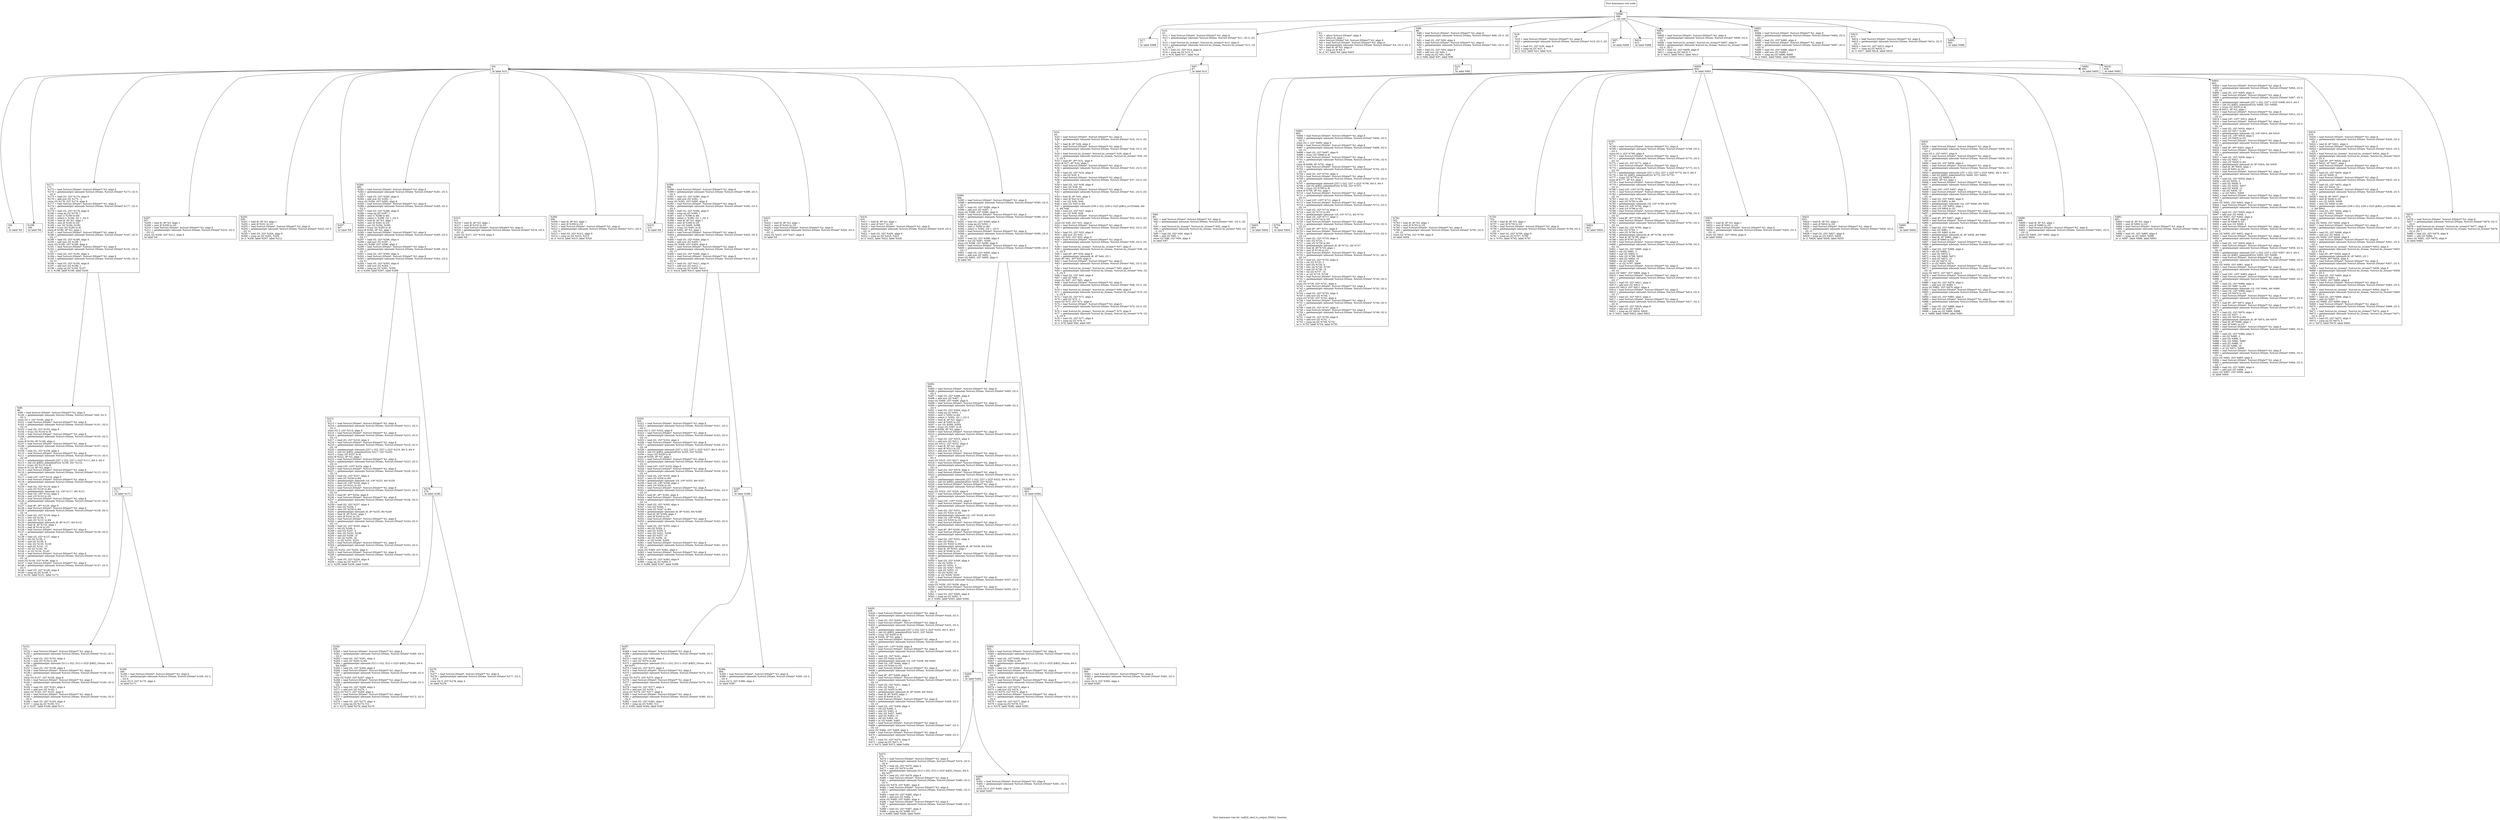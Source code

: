 digraph "Post dominator tree for 'unRLE_obuf_to_output_SMALL' function" {
	label="Post dominator tree for 'unRLE_obuf_to_output_SMALL' function";

	Node0x147e890 [shape=record,label="{Post dominance root node}"];
	Node0x147e890 -> Node0x1568670;
	Node0x1568670 [shape=record,label="{%998:\l998:                                              \l  ret void\l}"];
	Node0x1568670 -> Node0x1632000;
	Node0x1568670 -> Node0x13cab00;
	Node0x1568670 -> Node0x138ea80;
	Node0x1568670 -> Node0x1634070;
	Node0x1568670 -> Node0x147abc0;
	Node0x1568670 -> Node0x15d1a80;
	Node0x1568670 -> Node0x1565030;
	Node0x1568670 -> Node0x16bc880;
	Node0x1568670 -> Node0x16d5820;
	Node0x1568670 -> Node0x1578350;
	Node0x1568670 -> Node0x16cdd00;
	Node0x1632000 [shape=record,label="{%17:\l17:                                               \l  br label %998\l}"];
	Node0x13cab00 [shape=record,label="{%10:\l10:                                               \l  %11 = load %struct.DState*, %struct.DState** %2, align 8\l  %12 = getelementptr inbounds %struct.DState, %struct.DState* %11, i32 0, i32\l... 0\l  %13 = load %struct.bz_stream*, %struct.bz_stream** %12, align 8\l  %14 = getelementptr inbounds %struct.bz_stream, %struct.bz_stream* %13, i32\l... 0, i32 5\l  %15 = load i32, i32* %14, align 8\l  %16 = icmp eq i32 %15, 0\l  br i1 %16, label %17, label %18\l}"];
	Node0x13cab00 -> Node0x15b99a0;
	Node0x13cab00 -> Node0x152f770;
	Node0x15b99a0 [shape=record,label="{%9:\l9:                                                \l  br label %10\l}"];
	Node0x15b99a0 -> Node0x15235c0;
	Node0x15b99a0 -> Node0x1602550;
	Node0x15b99a0 -> Node0x1608b20;
	Node0x15b99a0 -> Node0x1587080;
	Node0x15b99a0 -> Node0x15fb990;
	Node0x15b99a0 -> Node0x15efdf0;
	Node0x15b99a0 -> Node0x16281a0;
	Node0x15b99a0 -> Node0x160f110;
	Node0x15b99a0 -> Node0x163c730;
	Node0x15b99a0 -> Node0x16b2c50;
	Node0x15b99a0 -> Node0x156be30;
	Node0x15b99a0 -> Node0x147dfe0;
	Node0x15b99a0 -> Node0x15fcf60;
	Node0x15b99a0 -> Node0x163a100;
	Node0x15235c0 [shape=record,label="{%8:\l8:                                                \l  br label %9\l}"];
	Node0x1602550 [shape=record,label="{%199:\l199:                                              \l  br label %9\l}"];
	Node0x1608b20 [shape=record,label="{%172:\l172:                                              \l  %173 = load %struct.DState*, %struct.DState** %2, align 8\l  %174 = getelementptr inbounds %struct.DState, %struct.DState* %173, i32 0,\l... i32 5\l  %175 = load i32, i32* %174, align 8\l  %176 = add nsw i32 %175, -1\l  store i32 %176, i32* %174, align 8\l  %177 = load %struct.DState*, %struct.DState** %2, align 8\l  %178 = getelementptr inbounds %struct.DState, %struct.DState* %177, i32 0,\l... i32 5\l  %179 = load i32, i32* %178, align 8\l  %180 = icmp eq i32 %179, 1\l  %181 = zext i1 %180 to i64\l  %182 = select i1 %180, i32 1, i32 0\l  %183 = load i8, i8* %3, align 1\l  %184 = zext i8 %183 to i32\l  %185 = xor i32 %184, %182\l  %186 = trunc i32 %185 to i8\l  store i8 %186, i8* %3, align 1\l  %187 = load %struct.DState*, %struct.DState** %2, align 8\l  %188 = getelementptr inbounds %struct.DState, %struct.DState* %187, i32 0,\l... i32 17\l  %189 = load i32, i32* %188, align 4\l  %190 = add nsw i32 %189, 1\l  store i32 %190, i32* %188, align 4\l  %191 = load %struct.DState*, %struct.DState** %2, align 8\l  %192 = getelementptr inbounds %struct.DState, %struct.DState* %191, i32 0,\l... i32 17\l  %193 = load i32, i32* %192, align 4\l  %194 = load %struct.DState*, %struct.DState** %2, align 8\l  %195 = getelementptr inbounds %struct.DState, %struct.DState* %194, i32 0,\l... i32 51\l  %196 = load i32, i32* %195, align 8\l  %197 = add nsw i32 %196, 1\l  %198 = icmp eq i32 %193, %197\l  br i1 %198, label %199, label %200\l}"];
	Node0x1608b20 -> Node0x13b4ff0;
	Node0x1608b20 -> Node0x1661690;
	Node0x13b4ff0 [shape=record,label="{%98:\l98:                                               \l  %99 = load %struct.DState*, %struct.DState** %2, align 8\l  %100 = getelementptr inbounds %struct.DState, %struct.DState* %99, i32 0,\l... i32 3\l  store i32 1, i32* %100, align 8\l  %101 = load %struct.DState*, %struct.DState** %2, align 8\l  %102 = getelementptr inbounds %struct.DState, %struct.DState* %101, i32 0,\l... i32 15\l  %103 = load i32, i32* %102, align 8\l  %104 = trunc i32 %103 to i8\l  %105 = load %struct.DState*, %struct.DState** %2, align 8\l  %106 = getelementptr inbounds %struct.DState, %struct.DState* %105, i32 0,\l... i32 2\l  store i8 %104, i8* %106, align 4\l  %107 = load %struct.DState*, %struct.DState** %2, align 8\l  %108 = getelementptr inbounds %struct.DState, %struct.DState* %107, i32 0,\l... i32 14\l  %109 = load i32, i32* %108, align 4\l  %110 = load %struct.DState*, %struct.DState** %2, align 8\l  %111 = getelementptr inbounds %struct.DState, %struct.DState* %110, i32 0,\l... i32 18\l  %112 = getelementptr inbounds [257 x i32], [257 x i32]* %111, i64 0, i64 0\l  %113 = call i32 @BZ2_indexIntoF(i32 %109, i32* %112)\l  %114 = trunc i32 %113 to i8\l  store i8 %114, i8* %3, align 1\l  %115 = load %struct.DState*, %struct.DState** %2, align 8\l  %116 = getelementptr inbounds %struct.DState, %struct.DState* %115, i32 0,\l... i32 21\l  %117 = load i16*, i16** %116, align 8\l  %118 = load %struct.DState*, %struct.DState** %2, align 8\l  %119 = getelementptr inbounds %struct.DState, %struct.DState* %118, i32 0,\l... i32 14\l  %120 = load i32, i32* %119, align 4\l  %121 = zext i32 %120 to i64\l  %122 = getelementptr inbounds i16, i16* %117, i64 %121\l  %123 = load i16, i16* %122, align 2\l  %124 = zext i16 %123 to i32\l  %125 = load %struct.DState*, %struct.DState** %2, align 8\l  %126 = getelementptr inbounds %struct.DState, %struct.DState* %125, i32 0,\l... i32 22\l  %127 = load i8*, i8** %126, align 8\l  %128 = load %struct.DState*, %struct.DState** %2, align 8\l  %129 = getelementptr inbounds %struct.DState, %struct.DState* %128, i32 0,\l... i32 14\l  %130 = load i32, i32* %129, align 4\l  %131 = lshr i32 %130, 1\l  %132 = zext i32 %131 to i64\l  %133 = getelementptr inbounds i8, i8* %127, i64 %132\l  %134 = load i8, i8* %133, align 1\l  %135 = zext i8 %134 to i32\l  %136 = load %struct.DState*, %struct.DState** %2, align 8\l  %137 = getelementptr inbounds %struct.DState, %struct.DState* %136, i32 0,\l... i32 14\l  %138 = load i32, i32* %137, align 4\l  %139 = shl i32 %138, 2\l  %140 = and i32 %139, 4\l  %141 = lshr i32 %135, %140\l  %142 = and i32 %141, 15\l  %143 = shl i32 %142, 16\l  %144 = or i32 %124, %143\l  %145 = load %struct.DState*, %struct.DState** %2, align 8\l  %146 = getelementptr inbounds %struct.DState, %struct.DState* %145, i32 0,\l... i32 14\l  store i32 %144, i32* %146, align 4\l  %147 = load %struct.DState*, %struct.DState** %2, align 8\l  %148 = getelementptr inbounds %struct.DState, %struct.DState* %147, i32 0,\l... i32 5\l  %149 = load i32, i32* %148, align 8\l  %150 = icmp eq i32 %149, 0\l  br i1 %150, label %151, label %172\l}"];
	Node0x1661690 [shape=record,label="{%171:\l171:                                              \l  br label %172\l}"];
	Node0x1661690 -> Node0x13aa360;
	Node0x1661690 -> Node0x163d2c0;
	Node0x13aa360 [shape=record,label="{%151:\l151:                                              \l  %152 = load %struct.DState*, %struct.DState** %2, align 8\l  %153 = getelementptr inbounds %struct.DState, %struct.DState* %152, i32 0,\l... i32 6\l  %154 = load i32, i32* %153, align 4\l  %155 = sext i32 %154 to i64\l  %156 = getelementptr inbounds [512 x i32], [512 x i32]* @BZ2_rNums, i64 0,\l... i64 %155\l  %157 = load i32, i32* %156, align 4\l  %158 = load %struct.DState*, %struct.DState** %2, align 8\l  %159 = getelementptr inbounds %struct.DState, %struct.DState* %158, i32 0,\l... i32 5\l  store i32 %157, i32* %159, align 8\l  %160 = load %struct.DState*, %struct.DState** %2, align 8\l  %161 = getelementptr inbounds %struct.DState, %struct.DState* %160, i32 0,\l... i32 6\l  %162 = load i32, i32* %161, align 4\l  %163 = add nsw i32 %162, 1\l  store i32 %163, i32* %161, align 4\l  %164 = load %struct.DState*, %struct.DState** %2, align 8\l  %165 = getelementptr inbounds %struct.DState, %struct.DState* %164, i32 0,\l... i32 6\l  %166 = load i32, i32* %165, align 4\l  %167 = icmp eq i32 %166, 512\l  br i1 %167, label %168, label %171\l}"];
	Node0x163d2c0 [shape=record,label="{%168:\l168:                                              \l  %169 = load %struct.DState*, %struct.DState** %2, align 8\l  %170 = getelementptr inbounds %struct.DState, %struct.DState* %169, i32 0,\l... i32 6\l  store i32 0, i32* %170, align 4\l  br label %171\l}"];
	Node0x1587080 [shape=record,label="{%207:\l207:                                              \l  %208 = load i8, i8* %3, align 1\l  %209 = zext i8 %208 to i32\l  %210 = load %struct.DState*, %struct.DState** %2, align 8\l  %211 = getelementptr inbounds %struct.DState, %struct.DState* %210, i32 0,\l... i32 15\l  store i32 %209, i32* %211, align 8\l  br label %9\l}"];
	Node0x15fb990 [shape=record,label="{%200:\l200:                                              \l  %201 = load i8, i8* %3, align 1\l  %202 = zext i8 %201 to i32\l  %203 = load %struct.DState*, %struct.DState** %2, align 8\l  %204 = getelementptr inbounds %struct.DState, %struct.DState* %203, i32 0,\l... i32 15\l  %205 = load i32, i32* %204, align 8\l  %206 = icmp ne i32 %202, %205\l  br i1 %206, label %207, label %212\l}"];
	Node0x15efdf0 [shape=record,label="{%307:\l307:                                              \l  br label %9\l}"];
	Node0x16281a0 [shape=record,label="{%280:\l280:                                              \l  %281 = load %struct.DState*, %struct.DState** %2, align 8\l  %282 = getelementptr inbounds %struct.DState, %struct.DState* %281, i32 0,\l... i32 5\l  %283 = load i32, i32* %282, align 8\l  %284 = add nsw i32 %283, -1\l  store i32 %284, i32* %282, align 8\l  %285 = load %struct.DState*, %struct.DState** %2, align 8\l  %286 = getelementptr inbounds %struct.DState, %struct.DState* %285, i32 0,\l... i32 5\l  %287 = load i32, i32* %286, align 8\l  %288 = icmp eq i32 %287, 1\l  %289 = zext i1 %288 to i64\l  %290 = select i1 %288, i32 1, i32 0\l  %291 = load i8, i8* %3, align 1\l  %292 = zext i8 %291 to i32\l  %293 = xor i32 %292, %290\l  %294 = trunc i32 %293 to i8\l  store i8 %294, i8* %3, align 1\l  %295 = load %struct.DState*, %struct.DState** %2, align 8\l  %296 = getelementptr inbounds %struct.DState, %struct.DState* %295, i32 0,\l... i32 17\l  %297 = load i32, i32* %296, align 4\l  %298 = add nsw i32 %297, 1\l  store i32 %298, i32* %296, align 4\l  %299 = load %struct.DState*, %struct.DState** %2, align 8\l  %300 = getelementptr inbounds %struct.DState, %struct.DState* %299, i32 0,\l... i32 17\l  %301 = load i32, i32* %300, align 4\l  %302 = load %struct.DState*, %struct.DState** %2, align 8\l  %303 = getelementptr inbounds %struct.DState, %struct.DState* %302, i32 0,\l... i32 51\l  %304 = load i32, i32* %303, align 8\l  %305 = add nsw i32 %304, 1\l  %306 = icmp eq i32 %301, %305\l  br i1 %306, label %307, label %308\l}"];
	Node0x16281a0 -> Node0x156ee10;
	Node0x16281a0 -> Node0x1635110;
	Node0x156ee10 [shape=record,label="{%212:\l212:                                              \l  %213 = load %struct.DState*, %struct.DState** %2, align 8\l  %214 = getelementptr inbounds %struct.DState, %struct.DState* %213, i32 0,\l... i32 3\l  store i32 2, i32* %214, align 8\l  %215 = load %struct.DState*, %struct.DState** %2, align 8\l  %216 = getelementptr inbounds %struct.DState, %struct.DState* %215, i32 0,\l... i32 14\l  %217 = load i32, i32* %216, align 4\l  %218 = load %struct.DState*, %struct.DState** %2, align 8\l  %219 = getelementptr inbounds %struct.DState, %struct.DState* %218, i32 0,\l... i32 18\l  %220 = getelementptr inbounds [257 x i32], [257 x i32]* %219, i64 0, i64 0\l  %221 = call i32 @BZ2_indexIntoF(i32 %217, i32* %220)\l  %222 = trunc i32 %221 to i8\l  store i8 %222, i8* %3, align 1\l  %223 = load %struct.DState*, %struct.DState** %2, align 8\l  %224 = getelementptr inbounds %struct.DState, %struct.DState* %223, i32 0,\l... i32 21\l  %225 = load i16*, i16** %224, align 8\l  %226 = load %struct.DState*, %struct.DState** %2, align 8\l  %227 = getelementptr inbounds %struct.DState, %struct.DState* %226, i32 0,\l... i32 14\l  %228 = load i32, i32* %227, align 4\l  %229 = zext i32 %228 to i64\l  %230 = getelementptr inbounds i16, i16* %225, i64 %229\l  %231 = load i16, i16* %230, align 2\l  %232 = zext i16 %231 to i32\l  %233 = load %struct.DState*, %struct.DState** %2, align 8\l  %234 = getelementptr inbounds %struct.DState, %struct.DState* %233, i32 0,\l... i32 22\l  %235 = load i8*, i8** %234, align 8\l  %236 = load %struct.DState*, %struct.DState** %2, align 8\l  %237 = getelementptr inbounds %struct.DState, %struct.DState* %236, i32 0,\l... i32 14\l  %238 = load i32, i32* %237, align 4\l  %239 = lshr i32 %238, 1\l  %240 = zext i32 %239 to i64\l  %241 = getelementptr inbounds i8, i8* %235, i64 %240\l  %242 = load i8, i8* %241, align 1\l  %243 = zext i8 %242 to i32\l  %244 = load %struct.DState*, %struct.DState** %2, align 8\l  %245 = getelementptr inbounds %struct.DState, %struct.DState* %244, i32 0,\l... i32 14\l  %246 = load i32, i32* %245, align 4\l  %247 = shl i32 %246, 2\l  %248 = and i32 %247, 4\l  %249 = lshr i32 %243, %248\l  %250 = and i32 %249, 15\l  %251 = shl i32 %250, 16\l  %252 = or i32 %232, %251\l  %253 = load %struct.DState*, %struct.DState** %2, align 8\l  %254 = getelementptr inbounds %struct.DState, %struct.DState* %253, i32 0,\l... i32 14\l  store i32 %252, i32* %254, align 4\l  %255 = load %struct.DState*, %struct.DState** %2, align 8\l  %256 = getelementptr inbounds %struct.DState, %struct.DState* %255, i32 0,\l... i32 5\l  %257 = load i32, i32* %256, align 8\l  %258 = icmp eq i32 %257, 0\l  br i1 %258, label %259, label %280\l}"];
	Node0x1635110 [shape=record,label="{%279:\l279:                                              \l  br label %280\l}"];
	Node0x1635110 -> Node0x158cf70;
	Node0x1635110 -> Node0x15ed120;
	Node0x158cf70 [shape=record,label="{%259:\l259:                                              \l  %260 = load %struct.DState*, %struct.DState** %2, align 8\l  %261 = getelementptr inbounds %struct.DState, %struct.DState* %260, i32 0,\l... i32 6\l  %262 = load i32, i32* %261, align 4\l  %263 = sext i32 %262 to i64\l  %264 = getelementptr inbounds [512 x i32], [512 x i32]* @BZ2_rNums, i64 0,\l... i64 %263\l  %265 = load i32, i32* %264, align 4\l  %266 = load %struct.DState*, %struct.DState** %2, align 8\l  %267 = getelementptr inbounds %struct.DState, %struct.DState* %266, i32 0,\l... i32 5\l  store i32 %265, i32* %267, align 8\l  %268 = load %struct.DState*, %struct.DState** %2, align 8\l  %269 = getelementptr inbounds %struct.DState, %struct.DState* %268, i32 0,\l... i32 6\l  %270 = load i32, i32* %269, align 4\l  %271 = add nsw i32 %270, 1\l  store i32 %271, i32* %269, align 4\l  %272 = load %struct.DState*, %struct.DState** %2, align 8\l  %273 = getelementptr inbounds %struct.DState, %struct.DState* %272, i32 0,\l... i32 6\l  %274 = load i32, i32* %273, align 4\l  %275 = icmp eq i32 %274, 512\l  br i1 %275, label %276, label %279\l}"];
	Node0x15ed120 [shape=record,label="{%276:\l276:                                              \l  %277 = load %struct.DState*, %struct.DState** %2, align 8\l  %278 = getelementptr inbounds %struct.DState, %struct.DState* %277, i32 0,\l... i32 6\l  store i32 0, i32* %278, align 4\l  br label %279\l}"];
	Node0x160f110 [shape=record,label="{%315:\l315:                                              \l  %316 = load i8, i8* %3, align 1\l  %317 = zext i8 %316 to i32\l  %318 = load %struct.DState*, %struct.DState** %2, align 8\l  %319 = getelementptr inbounds %struct.DState, %struct.DState* %318, i32 0,\l... i32 15\l  store i32 %317, i32* %319, align 8\l  br label %9\l}"];
	Node0x163c730 [shape=record,label="{%308:\l308:                                              \l  %309 = load i8, i8* %3, align 1\l  %310 = zext i8 %309 to i32\l  %311 = load %struct.DState*, %struct.DState** %2, align 8\l  %312 = getelementptr inbounds %struct.DState, %struct.DState* %311, i32 0,\l... i32 15\l  %313 = load i32, i32* %312, align 8\l  %314 = icmp ne i32 %310, %313\l  br i1 %314, label %315, label %320\l}"];
	Node0x16b2c50 [shape=record,label="{%415:\l415:                                              \l  br label %9\l}"];
	Node0x156be30 [shape=record,label="{%388:\l388:                                              \l  %389 = load %struct.DState*, %struct.DState** %2, align 8\l  %390 = getelementptr inbounds %struct.DState, %struct.DState* %389, i32 0,\l... i32 5\l  %391 = load i32, i32* %390, align 8\l  %392 = add nsw i32 %391, -1\l  store i32 %392, i32* %390, align 8\l  %393 = load %struct.DState*, %struct.DState** %2, align 8\l  %394 = getelementptr inbounds %struct.DState, %struct.DState* %393, i32 0,\l... i32 5\l  %395 = load i32, i32* %394, align 8\l  %396 = icmp eq i32 %395, 1\l  %397 = zext i1 %396 to i64\l  %398 = select i1 %396, i32 1, i32 0\l  %399 = load i8, i8* %3, align 1\l  %400 = zext i8 %399 to i32\l  %401 = xor i32 %400, %398\l  %402 = trunc i32 %401 to i8\l  store i8 %402, i8* %3, align 1\l  %403 = load %struct.DState*, %struct.DState** %2, align 8\l  %404 = getelementptr inbounds %struct.DState, %struct.DState* %403, i32 0,\l... i32 17\l  %405 = load i32, i32* %404, align 4\l  %406 = add nsw i32 %405, 1\l  store i32 %406, i32* %404, align 4\l  %407 = load %struct.DState*, %struct.DState** %2, align 8\l  %408 = getelementptr inbounds %struct.DState, %struct.DState* %407, i32 0,\l... i32 17\l  %409 = load i32, i32* %408, align 4\l  %410 = load %struct.DState*, %struct.DState** %2, align 8\l  %411 = getelementptr inbounds %struct.DState, %struct.DState* %410, i32 0,\l... i32 51\l  %412 = load i32, i32* %411, align 8\l  %413 = add nsw i32 %412, 1\l  %414 = icmp eq i32 %409, %413\l  br i1 %414, label %415, label %416\l}"];
	Node0x156be30 -> Node0x16bb070;
	Node0x156be30 -> Node0x164a170;
	Node0x16bb070 [shape=record,label="{%320:\l320:                                              \l  %321 = load %struct.DState*, %struct.DState** %2, align 8\l  %322 = getelementptr inbounds %struct.DState, %struct.DState* %321, i32 0,\l... i32 3\l  store i32 3, i32* %322, align 8\l  %323 = load %struct.DState*, %struct.DState** %2, align 8\l  %324 = getelementptr inbounds %struct.DState, %struct.DState* %323, i32 0,\l... i32 14\l  %325 = load i32, i32* %324, align 4\l  %326 = load %struct.DState*, %struct.DState** %2, align 8\l  %327 = getelementptr inbounds %struct.DState, %struct.DState* %326, i32 0,\l... i32 18\l  %328 = getelementptr inbounds [257 x i32], [257 x i32]* %327, i64 0, i64 0\l  %329 = call i32 @BZ2_indexIntoF(i32 %325, i32* %328)\l  %330 = trunc i32 %329 to i8\l  store i8 %330, i8* %3, align 1\l  %331 = load %struct.DState*, %struct.DState** %2, align 8\l  %332 = getelementptr inbounds %struct.DState, %struct.DState* %331, i32 0,\l... i32 21\l  %333 = load i16*, i16** %332, align 8\l  %334 = load %struct.DState*, %struct.DState** %2, align 8\l  %335 = getelementptr inbounds %struct.DState, %struct.DState* %334, i32 0,\l... i32 14\l  %336 = load i32, i32* %335, align 4\l  %337 = zext i32 %336 to i64\l  %338 = getelementptr inbounds i16, i16* %333, i64 %337\l  %339 = load i16, i16* %338, align 2\l  %340 = zext i16 %339 to i32\l  %341 = load %struct.DState*, %struct.DState** %2, align 8\l  %342 = getelementptr inbounds %struct.DState, %struct.DState* %341, i32 0,\l... i32 22\l  %343 = load i8*, i8** %342, align 8\l  %344 = load %struct.DState*, %struct.DState** %2, align 8\l  %345 = getelementptr inbounds %struct.DState, %struct.DState* %344, i32 0,\l... i32 14\l  %346 = load i32, i32* %345, align 4\l  %347 = lshr i32 %346, 1\l  %348 = zext i32 %347 to i64\l  %349 = getelementptr inbounds i8, i8* %343, i64 %348\l  %350 = load i8, i8* %349, align 1\l  %351 = zext i8 %350 to i32\l  %352 = load %struct.DState*, %struct.DState** %2, align 8\l  %353 = getelementptr inbounds %struct.DState, %struct.DState* %352, i32 0,\l... i32 14\l  %354 = load i32, i32* %353, align 4\l  %355 = shl i32 %354, 2\l  %356 = and i32 %355, 4\l  %357 = lshr i32 %351, %356\l  %358 = and i32 %357, 15\l  %359 = shl i32 %358, 16\l  %360 = or i32 %340, %359\l  %361 = load %struct.DState*, %struct.DState** %2, align 8\l  %362 = getelementptr inbounds %struct.DState, %struct.DState* %361, i32 0,\l... i32 14\l  store i32 %360, i32* %362, align 4\l  %363 = load %struct.DState*, %struct.DState** %2, align 8\l  %364 = getelementptr inbounds %struct.DState, %struct.DState* %363, i32 0,\l... i32 5\l  %365 = load i32, i32* %364, align 8\l  %366 = icmp eq i32 %365, 0\l  br i1 %366, label %367, label %388\l}"];
	Node0x164a170 [shape=record,label="{%387:\l387:                                              \l  br label %388\l}"];
	Node0x164a170 -> Node0x147a310;
	Node0x164a170 -> Node0x167a7c0;
	Node0x147a310 [shape=record,label="{%367:\l367:                                              \l  %368 = load %struct.DState*, %struct.DState** %2, align 8\l  %369 = getelementptr inbounds %struct.DState, %struct.DState* %368, i32 0,\l... i32 6\l  %370 = load i32, i32* %369, align 4\l  %371 = sext i32 %370 to i64\l  %372 = getelementptr inbounds [512 x i32], [512 x i32]* @BZ2_rNums, i64 0,\l... i64 %371\l  %373 = load i32, i32* %372, align 4\l  %374 = load %struct.DState*, %struct.DState** %2, align 8\l  %375 = getelementptr inbounds %struct.DState, %struct.DState* %374, i32 0,\l... i32 5\l  store i32 %373, i32* %375, align 8\l  %376 = load %struct.DState*, %struct.DState** %2, align 8\l  %377 = getelementptr inbounds %struct.DState, %struct.DState* %376, i32 0,\l... i32 6\l  %378 = load i32, i32* %377, align 4\l  %379 = add nsw i32 %378, 1\l  store i32 %379, i32* %377, align 4\l  %380 = load %struct.DState*, %struct.DState** %2, align 8\l  %381 = getelementptr inbounds %struct.DState, %struct.DState* %380, i32 0,\l... i32 6\l  %382 = load i32, i32* %381, align 4\l  %383 = icmp eq i32 %382, 512\l  br i1 %383, label %384, label %387\l}"];
	Node0x167a7c0 [shape=record,label="{%384:\l384:                                              \l  %385 = load %struct.DState*, %struct.DState** %2, align 8\l  %386 = getelementptr inbounds %struct.DState, %struct.DState* %385, i32 0,\l... i32 6\l  store i32 0, i32* %386, align 4\l  br label %387\l}"];
	Node0x147dfe0 [shape=record,label="{%423:\l423:                                              \l  %424 = load i8, i8* %3, align 1\l  %425 = zext i8 %424 to i32\l  %426 = load %struct.DState*, %struct.DState** %2, align 8\l  %427 = getelementptr inbounds %struct.DState, %struct.DState* %426, i32 0,\l... i32 15\l  store i32 %425, i32* %427, align 8\l  br label %9\l}"];
	Node0x15fcf60 [shape=record,label="{%416:\l416:                                              \l  %417 = load i8, i8* %3, align 1\l  %418 = zext i8 %417 to i32\l  %419 = load %struct.DState*, %struct.DState** %2, align 8\l  %420 = getelementptr inbounds %struct.DState, %struct.DState* %419, i32 0,\l... i32 15\l  %421 = load i32, i32* %420, align 8\l  %422 = icmp ne i32 %418, %421\l  br i1 %422, label %423, label %428\l}"];
	Node0x163a100 [shape=record,label="{%584:\l584:                                              \l  %585 = load %struct.DState*, %struct.DState** %2, align 8\l  %586 = getelementptr inbounds %struct.DState, %struct.DState* %585, i32 0,\l... i32 5\l  %587 = load i32, i32* %586, align 8\l  %588 = add nsw i32 %587, -1\l  store i32 %588, i32* %586, align 8\l  %589 = load %struct.DState*, %struct.DState** %2, align 8\l  %590 = getelementptr inbounds %struct.DState, %struct.DState* %589, i32 0,\l... i32 5\l  %591 = load i32, i32* %590, align 8\l  %592 = icmp eq i32 %591, 1\l  %593 = zext i1 %592 to i64\l  %594 = select i1 %592, i32 1, i32 0\l  %595 = load %struct.DState*, %struct.DState** %2, align 8\l  %596 = getelementptr inbounds %struct.DState, %struct.DState* %595, i32 0,\l... i32 15\l  %597 = load i32, i32* %596, align 8\l  %598 = xor i32 %597, %594\l  store i32 %598, i32* %596, align 8\l  %599 = load %struct.DState*, %struct.DState** %2, align 8\l  %600 = getelementptr inbounds %struct.DState, %struct.DState* %599, i32 0,\l... i32 17\l  %601 = load i32, i32* %600, align 4\l  %602 = add nsw i32 %601, 1\l  store i32 %602, i32* %600, align 4\l  br label %9\l}"];
	Node0x163a100 -> Node0x16d9030;
	Node0x163a100 -> Node0x16abbf0;
	Node0x16d9030 [shape=record,label="{%494:\l494:                                              \l  %495 = load %struct.DState*, %struct.DState** %2, align 8\l  %496 = getelementptr inbounds %struct.DState, %struct.DState* %495, i32 0,\l... i32 5\l  %497 = load i32, i32* %496, align 8\l  %498 = add nsw i32 %497, -1\l  store i32 %498, i32* %496, align 8\l  %499 = load %struct.DState*, %struct.DState** %2, align 8\l  %500 = getelementptr inbounds %struct.DState, %struct.DState* %499, i32 0,\l... i32 5\l  %501 = load i32, i32* %500, align 8\l  %502 = icmp eq i32 %501, 1\l  %503 = zext i1 %502 to i64\l  %504 = select i1 %502, i32 1, i32 0\l  %505 = load i8, i8* %3, align 1\l  %506 = zext i8 %505 to i32\l  %507 = xor i32 %506, %504\l  %508 = trunc i32 %507 to i8\l  store i8 %508, i8* %3, align 1\l  %509 = load %struct.DState*, %struct.DState** %2, align 8\l  %510 = getelementptr inbounds %struct.DState, %struct.DState* %509, i32 0,\l... i32 17\l  %511 = load i32, i32* %510, align 4\l  %512 = add nsw i32 %511, 1\l  store i32 %512, i32* %510, align 4\l  %513 = load i8, i8* %3, align 1\l  %514 = zext i8 %513 to i32\l  %515 = add nsw i32 %514, 4\l  %516 = load %struct.DState*, %struct.DState** %2, align 8\l  %517 = getelementptr inbounds %struct.DState, %struct.DState* %516, i32 0,\l... i32 3\l  store i32 %515, i32* %517, align 8\l  %518 = load %struct.DState*, %struct.DState** %2, align 8\l  %519 = getelementptr inbounds %struct.DState, %struct.DState* %518, i32 0,\l... i32 14\l  %520 = load i32, i32* %519, align 4\l  %521 = load %struct.DState*, %struct.DState** %2, align 8\l  %522 = getelementptr inbounds %struct.DState, %struct.DState* %521, i32 0,\l... i32 18\l  %523 = getelementptr inbounds [257 x i32], [257 x i32]* %522, i64 0, i64 0\l  %524 = call i32 @BZ2_indexIntoF(i32 %520, i32* %523)\l  %525 = load %struct.DState*, %struct.DState** %2, align 8\l  %526 = getelementptr inbounds %struct.DState, %struct.DState* %525, i32 0,\l... i32 15\l  store i32 %524, i32* %526, align 8\l  %527 = load %struct.DState*, %struct.DState** %2, align 8\l  %528 = getelementptr inbounds %struct.DState, %struct.DState* %527, i32 0,\l... i32 21\l  %529 = load i16*, i16** %528, align 8\l  %530 = load %struct.DState*, %struct.DState** %2, align 8\l  %531 = getelementptr inbounds %struct.DState, %struct.DState* %530, i32 0,\l... i32 14\l  %532 = load i32, i32* %531, align 4\l  %533 = zext i32 %532 to i64\l  %534 = getelementptr inbounds i16, i16* %529, i64 %533\l  %535 = load i16, i16* %534, align 2\l  %536 = zext i16 %535 to i32\l  %537 = load %struct.DState*, %struct.DState** %2, align 8\l  %538 = getelementptr inbounds %struct.DState, %struct.DState* %537, i32 0,\l... i32 22\l  %539 = load i8*, i8** %538, align 8\l  %540 = load %struct.DState*, %struct.DState** %2, align 8\l  %541 = getelementptr inbounds %struct.DState, %struct.DState* %540, i32 0,\l... i32 14\l  %542 = load i32, i32* %541, align 4\l  %543 = lshr i32 %542, 1\l  %544 = zext i32 %543 to i64\l  %545 = getelementptr inbounds i8, i8* %539, i64 %544\l  %546 = load i8, i8* %545, align 1\l  %547 = zext i8 %546 to i32\l  %548 = load %struct.DState*, %struct.DState** %2, align 8\l  %549 = getelementptr inbounds %struct.DState, %struct.DState* %548, i32 0,\l... i32 14\l  %550 = load i32, i32* %549, align 4\l  %551 = shl i32 %550, 2\l  %552 = and i32 %551, 4\l  %553 = lshr i32 %547, %552\l  %554 = and i32 %553, 15\l  %555 = shl i32 %554, 16\l  %556 = or i32 %536, %555\l  %557 = load %struct.DState*, %struct.DState** %2, align 8\l  %558 = getelementptr inbounds %struct.DState, %struct.DState* %557, i32 0,\l... i32 14\l  store i32 %556, i32* %558, align 4\l  %559 = load %struct.DState*, %struct.DState** %2, align 8\l  %560 = getelementptr inbounds %struct.DState, %struct.DState* %559, i32 0,\l... i32 5\l  %561 = load i32, i32* %560, align 8\l  %562 = icmp eq i32 %561, 0\l  br i1 %562, label %563, label %584\l}"];
	Node0x16d9030 -> Node0x15fae00;
	Node0x16d9030 -> Node0x138d5e0;
	Node0x15fae00 [shape=record,label="{%428:\l428:                                              \l  %429 = load %struct.DState*, %struct.DState** %2, align 8\l  %430 = getelementptr inbounds %struct.DState, %struct.DState* %429, i32 0,\l... i32 14\l  %431 = load i32, i32* %430, align 4\l  %432 = load %struct.DState*, %struct.DState** %2, align 8\l  %433 = getelementptr inbounds %struct.DState, %struct.DState* %432, i32 0,\l... i32 18\l  %434 = getelementptr inbounds [257 x i32], [257 x i32]* %433, i64 0, i64 0\l  %435 = call i32 @BZ2_indexIntoF(i32 %431, i32* %434)\l  %436 = trunc i32 %435 to i8\l  store i8 %436, i8* %3, align 1\l  %437 = load %struct.DState*, %struct.DState** %2, align 8\l  %438 = getelementptr inbounds %struct.DState, %struct.DState* %437, i32 0,\l... i32 21\l  %439 = load i16*, i16** %438, align 8\l  %440 = load %struct.DState*, %struct.DState** %2, align 8\l  %441 = getelementptr inbounds %struct.DState, %struct.DState* %440, i32 0,\l... i32 14\l  %442 = load i32, i32* %441, align 4\l  %443 = zext i32 %442 to i64\l  %444 = getelementptr inbounds i16, i16* %439, i64 %443\l  %445 = load i16, i16* %444, align 2\l  %446 = zext i16 %445 to i32\l  %447 = load %struct.DState*, %struct.DState** %2, align 8\l  %448 = getelementptr inbounds %struct.DState, %struct.DState* %447, i32 0,\l... i32 22\l  %449 = load i8*, i8** %448, align 8\l  %450 = load %struct.DState*, %struct.DState** %2, align 8\l  %451 = getelementptr inbounds %struct.DState, %struct.DState* %450, i32 0,\l... i32 14\l  %452 = load i32, i32* %451, align 4\l  %453 = lshr i32 %452, 1\l  %454 = zext i32 %453 to i64\l  %455 = getelementptr inbounds i8, i8* %449, i64 %454\l  %456 = load i8, i8* %455, align 1\l  %457 = zext i8 %456 to i32\l  %458 = load %struct.DState*, %struct.DState** %2, align 8\l  %459 = getelementptr inbounds %struct.DState, %struct.DState* %458, i32 0,\l... i32 14\l  %460 = load i32, i32* %459, align 4\l  %461 = shl i32 %460, 2\l  %462 = and i32 %461, 4\l  %463 = lshr i32 %457, %462\l  %464 = and i32 %463, 15\l  %465 = shl i32 %464, 16\l  %466 = or i32 %446, %465\l  %467 = load %struct.DState*, %struct.DState** %2, align 8\l  %468 = getelementptr inbounds %struct.DState, %struct.DState* %467, i32 0,\l... i32 14\l  store i32 %466, i32* %468, align 4\l  %469 = load %struct.DState*, %struct.DState** %2, align 8\l  %470 = getelementptr inbounds %struct.DState, %struct.DState* %469, i32 0,\l... i32 5\l  %471 = load i32, i32* %470, align 8\l  %472 = icmp eq i32 %471, 0\l  br i1 %472, label %473, label %494\l}"];
	Node0x138d5e0 [shape=record,label="{%493:\l493:                                              \l  br label %494\l}"];
	Node0x138d5e0 -> Node0x16bbb50;
	Node0x138d5e0 -> Node0x16caf60;
	Node0x16bbb50 [shape=record,label="{%473:\l473:                                              \l  %474 = load %struct.DState*, %struct.DState** %2, align 8\l  %475 = getelementptr inbounds %struct.DState, %struct.DState* %474, i32 0,\l... i32 6\l  %476 = load i32, i32* %475, align 4\l  %477 = sext i32 %476 to i64\l  %478 = getelementptr inbounds [512 x i32], [512 x i32]* @BZ2_rNums, i64 0,\l... i64 %477\l  %479 = load i32, i32* %478, align 4\l  %480 = load %struct.DState*, %struct.DState** %2, align 8\l  %481 = getelementptr inbounds %struct.DState, %struct.DState* %480, i32 0,\l... i32 5\l  store i32 %479, i32* %481, align 8\l  %482 = load %struct.DState*, %struct.DState** %2, align 8\l  %483 = getelementptr inbounds %struct.DState, %struct.DState* %482, i32 0,\l... i32 6\l  %484 = load i32, i32* %483, align 4\l  %485 = add nsw i32 %484, 1\l  store i32 %485, i32* %483, align 4\l  %486 = load %struct.DState*, %struct.DState** %2, align 8\l  %487 = getelementptr inbounds %struct.DState, %struct.DState* %486, i32 0,\l... i32 6\l  %488 = load i32, i32* %487, align 4\l  %489 = icmp eq i32 %488, 512\l  br i1 %489, label %490, label %493\l}"];
	Node0x16caf60 [shape=record,label="{%490:\l490:                                              \l  %491 = load %struct.DState*, %struct.DState** %2, align 8\l  %492 = getelementptr inbounds %struct.DState, %struct.DState* %491, i32 0,\l... i32 6\l  store i32 0, i32* %492, align 4\l  br label %493\l}"];
	Node0x16abbf0 [shape=record,label="{%583:\l583:                                              \l  br label %584\l}"];
	Node0x16abbf0 -> Node0x1619ca0;
	Node0x16abbf0 -> Node0x15ff980;
	Node0x1619ca0 [shape=record,label="{%563:\l563:                                              \l  %564 = load %struct.DState*, %struct.DState** %2, align 8\l  %565 = getelementptr inbounds %struct.DState, %struct.DState* %564, i32 0,\l... i32 6\l  %566 = load i32, i32* %565, align 4\l  %567 = sext i32 %566 to i64\l  %568 = getelementptr inbounds [512 x i32], [512 x i32]* @BZ2_rNums, i64 0,\l... i64 %567\l  %569 = load i32, i32* %568, align 4\l  %570 = load %struct.DState*, %struct.DState** %2, align 8\l  %571 = getelementptr inbounds %struct.DState, %struct.DState* %570, i32 0,\l... i32 5\l  store i32 %569, i32* %571, align 8\l  %572 = load %struct.DState*, %struct.DState** %2, align 8\l  %573 = getelementptr inbounds %struct.DState, %struct.DState* %572, i32 0,\l... i32 6\l  %574 = load i32, i32* %573, align 4\l  %575 = add nsw i32 %574, 1\l  store i32 %575, i32* %573, align 4\l  %576 = load %struct.DState*, %struct.DState** %2, align 8\l  %577 = getelementptr inbounds %struct.DState, %struct.DState* %576, i32 0,\l... i32 6\l  %578 = load i32, i32* %577, align 4\l  %579 = icmp eq i32 %578, 512\l  br i1 %579, label %580, label %583\l}"];
	Node0x15ff980 [shape=record,label="{%580:\l580:                                              \l  %581 = load %struct.DState*, %struct.DState** %2, align 8\l  %582 = getelementptr inbounds %struct.DState, %struct.DState* %581, i32 0,\l... i32 6\l  store i32 0, i32* %582, align 4\l  br label %583\l}"];
	Node0x152f770 [shape=record,label="{%87:\l87:                                               \l  br label %10\l}"];
	Node0x152f770 -> Node0x1631380;
	Node0x152f770 -> Node0x164a240;
	Node0x1631380 [shape=record,label="{%24:\l24:                                               \l  %25 = load %struct.DState*, %struct.DState** %2, align 8\l  %26 = getelementptr inbounds %struct.DState, %struct.DState* %25, i32 0, i32\l... 2\l  %27 = load i8, i8* %26, align 4\l  %28 = load %struct.DState*, %struct.DState** %2, align 8\l  %29 = getelementptr inbounds %struct.DState, %struct.DState* %28, i32 0, i32\l... 0\l  %30 = load %struct.bz_stream*, %struct.bz_stream** %29, align 8\l  %31 = getelementptr inbounds %struct.bz_stream, %struct.bz_stream* %30, i32\l... 0, i32 4\l  %32 = load i8*, i8** %31, align 8\l  store i8 %27, i8* %32, align 1\l  %33 = load %struct.DState*, %struct.DState** %2, align 8\l  %34 = getelementptr inbounds %struct.DState, %struct.DState* %33, i32 0, i32\l... 25\l  %35 = load i32, i32* %34, align 8\l  %36 = shl i32 %35, 8\l  %37 = load %struct.DState*, %struct.DState** %2, align 8\l  %38 = getelementptr inbounds %struct.DState, %struct.DState* %37, i32 0, i32\l... 25\l  %39 = load i32, i32* %38, align 8\l  %40 = lshr i32 %39, 24\l  %41 = load %struct.DState*, %struct.DState** %2, align 8\l  %42 = getelementptr inbounds %struct.DState, %struct.DState* %41, i32 0, i32\l... 2\l  %43 = load i8, i8* %42, align 4\l  %44 = zext i8 %43 to i32\l  %45 = xor i32 %40, %44\l  %46 = zext i32 %45 to i64\l  %47 = getelementptr inbounds [256 x i32], [256 x i32]* @BZ2_crc32Table, i64\l... 0, i64 %46\l  %48 = load i32, i32* %47, align 4\l  %49 = xor i32 %36, %48\l  %50 = load %struct.DState*, %struct.DState** %2, align 8\l  %51 = getelementptr inbounds %struct.DState, %struct.DState* %50, i32 0, i32\l... 25\l  store i32 %49, i32* %51, align 8\l  %52 = load %struct.DState*, %struct.DState** %2, align 8\l  %53 = getelementptr inbounds %struct.DState, %struct.DState* %52, i32 0, i32\l... 3\l  %54 = load i32, i32* %53, align 8\l  %55 = add nsw i32 %54, -1\l  store i32 %55, i32* %53, align 8\l  %56 = load %struct.DState*, %struct.DState** %2, align 8\l  %57 = getelementptr inbounds %struct.DState, %struct.DState* %56, i32 0, i32\l... 0\l  %58 = load %struct.bz_stream*, %struct.bz_stream** %57, align 8\l  %59 = getelementptr inbounds %struct.bz_stream, %struct.bz_stream* %58, i32\l... 0, i32 4\l  %60 = load i8*, i8** %59, align 8\l  %61 = getelementptr inbounds i8, i8* %60, i32 1\l  store i8* %61, i8** %59, align 8\l  %62 = load %struct.DState*, %struct.DState** %2, align 8\l  %63 = getelementptr inbounds %struct.DState, %struct.DState* %62, i32 0, i32\l... 0\l  %64 = load %struct.bz_stream*, %struct.bz_stream** %63, align 8\l  %65 = getelementptr inbounds %struct.bz_stream, %struct.bz_stream* %64, i32\l... 0, i32 5\l  %66 = load i32, i32* %65, align 8\l  %67 = add i32 %66, -1\l  store i32 %67, i32* %65, align 8\l  %68 = load %struct.DState*, %struct.DState** %2, align 8\l  %69 = getelementptr inbounds %struct.DState, %struct.DState* %68, i32 0, i32\l... 0\l  %70 = load %struct.bz_stream*, %struct.bz_stream** %69, align 8\l  %71 = getelementptr inbounds %struct.bz_stream, %struct.bz_stream* %70, i32\l... 0, i32 6\l  %72 = load i32, i32* %71, align 4\l  %73 = add i32 %72, 1\l  store i32 %73, i32* %71, align 4\l  %74 = load %struct.DState*, %struct.DState** %2, align 8\l  %75 = getelementptr inbounds %struct.DState, %struct.DState* %74, i32 0, i32\l... 0\l  %76 = load %struct.bz_stream*, %struct.bz_stream** %75, align 8\l  %77 = getelementptr inbounds %struct.bz_stream, %struct.bz_stream* %76, i32\l... 0, i32 6\l  %78 = load i32, i32* %77, align 4\l  %79 = icmp eq i32 %78, 0\l  br i1 %79, label %80, label %87\l}"];
	Node0x164a240 [shape=record,label="{%80:\l80:                                               \l  %81 = load %struct.DState*, %struct.DState** %2, align 8\l  %82 = getelementptr inbounds %struct.DState, %struct.DState* %81, i32 0, i32\l... 0\l  %83 = load %struct.bz_stream*, %struct.bz_stream** %82, align 8\l  %84 = getelementptr inbounds %struct.bz_stream, %struct.bz_stream* %83, i32\l... 0, i32 7\l  %85 = load i32, i32* %84, align 8\l  %86 = add i32 %85, 1\l  store i32 %86, i32* %84, align 8\l  br label %87\l}"];
	Node0x138ea80 [shape=record,label="{%1:\l  %2 = alloca %struct.DState*, align 8\l  %3 = alloca i8, align 1\l  store %struct.DState* %0, %struct.DState** %2, align 8\l  %4 = load %struct.DState*, %struct.DState** %2, align 8\l  %5 = getelementptr inbounds %struct.DState, %struct.DState* %4, i32 0, i32 4\l  %6 = load i8, i8* %5, align 4\l  %7 = icmp ne i8 %6, 0\l  br i1 %7, label %8, label %603\l}"];
	Node0x1634070 [shape=record,label="{%88:\l88:                                               \l  %89 = load %struct.DState*, %struct.DState** %2, align 8\l  %90 = getelementptr inbounds %struct.DState, %struct.DState* %89, i32 0, i32\l... 17\l  %91 = load i32, i32* %90, align 4\l  %92 = load %struct.DState*, %struct.DState** %2, align 8\l  %93 = getelementptr inbounds %struct.DState, %struct.DState* %92, i32 0, i32\l... 51\l  %94 = load i32, i32* %93, align 8\l  %95 = add nsw i32 %94, 1\l  %96 = icmp eq i32 %91, %95\l  br i1 %96, label %97, label %98\l}"];
	Node0x1634070 -> Node0x15af6e0;
	Node0x15af6e0 [shape=record,label="{%23:\l23:                                               \l  br label %88\l}"];
	Node0x147abc0 [shape=record,label="{%18:\l18:                                               \l  %19 = load %struct.DState*, %struct.DState** %2, align 8\l  %20 = getelementptr inbounds %struct.DState, %struct.DState* %19, i32 0, i32\l... 3\l  %21 = load i32, i32* %20, align 8\l  %22 = icmp eq i32 %21, 0\l  br i1 %22, label %23, label %24\l}"];
	Node0x15d1a80 [shape=record,label="{%97:\l97:                                               \l  br label %998\l}"];
	Node0x1565030 [shape=record,label="{%612:\l612:                                              \l  br label %998\l}"];
	Node0x16bc880 [shape=record,label="{%605:\l605:                                              \l  %606 = load %struct.DState*, %struct.DState** %2, align 8\l  %607 = getelementptr inbounds %struct.DState, %struct.DState* %606, i32 0,\l... i32 0\l  %608 = load %struct.bz_stream*, %struct.bz_stream** %607, align 8\l  %609 = getelementptr inbounds %struct.bz_stream, %struct.bz_stream* %608,\l... i32 0, i32 5\l  %610 = load i32, i32* %609, align 8\l  %611 = icmp eq i32 %610, 0\l  br i1 %611, label %612, label %613\l}"];
	Node0x16bc880 -> Node0x15b9430;
	Node0x16bc880 -> Node0x153c780;
	Node0x15b9430 [shape=record,label="{%604:\l604:                                              \l  br label %605\l}"];
	Node0x15b9430 -> Node0x1643a20;
	Node0x15b9430 -> Node0x16039d0;
	Node0x15b9430 -> Node0x16b2080;
	Node0x15b9430 -> Node0x1625bc0;
	Node0x15b9430 -> Node0x1640a40;
	Node0x15b9430 -> Node0x1638230;
	Node0x15b9430 -> Node0x13deac0;
	Node0x15b9430 -> Node0x15b9e20;
	Node0x15b9430 -> Node0x162a2f0;
	Node0x15b9430 -> Node0x16c1cd0;
	Node0x15b9430 -> Node0x16c1b10;
	Node0x15b9430 -> Node0x15f89b0;
	Node0x15b9430 -> Node0x1603df0;
	Node0x15b9430 -> Node0x163cf30;
	Node0x1643a20 [shape=record,label="{%603:\l603:                                              \l  br label %604\l}"];
	Node0x16039d0 [shape=record,label="{%754:\l754:                                              \l  br label %604\l}"];
	Node0x16b2080 [shape=record,label="{%693:\l693:                                              \l  %694 = load %struct.DState*, %struct.DState** %2, align 8\l  %695 = getelementptr inbounds %struct.DState, %struct.DState* %694, i32 0,\l... i32 3\l  store i32 1, i32* %695, align 8\l  %696 = load %struct.DState*, %struct.DState** %2, align 8\l  %697 = getelementptr inbounds %struct.DState, %struct.DState* %696, i32 0,\l... i32 15\l  %698 = load i32, i32* %697, align 8\l  %699 = trunc i32 %698 to i8\l  %700 = load %struct.DState*, %struct.DState** %2, align 8\l  %701 = getelementptr inbounds %struct.DState, %struct.DState* %700, i32 0,\l... i32 2\l  store i8 %699, i8* %701, align 4\l  %702 = load %struct.DState*, %struct.DState** %2, align 8\l  %703 = getelementptr inbounds %struct.DState, %struct.DState* %702, i32 0,\l... i32 14\l  %704 = load i32, i32* %703, align 4\l  %705 = load %struct.DState*, %struct.DState** %2, align 8\l  %706 = getelementptr inbounds %struct.DState, %struct.DState* %705, i32 0,\l... i32 18\l  %707 = getelementptr inbounds [257 x i32], [257 x i32]* %706, i64 0, i64 0\l  %708 = call i32 @BZ2_indexIntoF(i32 %704, i32* %707)\l  %709 = trunc i32 %708 to i8\l  store i8 %709, i8* %3, align 1\l  %710 = load %struct.DState*, %struct.DState** %2, align 8\l  %711 = getelementptr inbounds %struct.DState, %struct.DState* %710, i32 0,\l... i32 21\l  %712 = load i16*, i16** %711, align 8\l  %713 = load %struct.DState*, %struct.DState** %2, align 8\l  %714 = getelementptr inbounds %struct.DState, %struct.DState* %713, i32 0,\l... i32 14\l  %715 = load i32, i32* %714, align 4\l  %716 = zext i32 %715 to i64\l  %717 = getelementptr inbounds i16, i16* %712, i64 %716\l  %718 = load i16, i16* %717, align 2\l  %719 = zext i16 %718 to i32\l  %720 = load %struct.DState*, %struct.DState** %2, align 8\l  %721 = getelementptr inbounds %struct.DState, %struct.DState* %720, i32 0,\l... i32 22\l  %722 = load i8*, i8** %721, align 8\l  %723 = load %struct.DState*, %struct.DState** %2, align 8\l  %724 = getelementptr inbounds %struct.DState, %struct.DState* %723, i32 0,\l... i32 14\l  %725 = load i32, i32* %724, align 4\l  %726 = lshr i32 %725, 1\l  %727 = zext i32 %726 to i64\l  %728 = getelementptr inbounds i8, i8* %722, i64 %727\l  %729 = load i8, i8* %728, align 1\l  %730 = zext i8 %729 to i32\l  %731 = load %struct.DState*, %struct.DState** %2, align 8\l  %732 = getelementptr inbounds %struct.DState, %struct.DState* %731, i32 0,\l... i32 14\l  %733 = load i32, i32* %732, align 4\l  %734 = shl i32 %733, 2\l  %735 = and i32 %734, 4\l  %736 = lshr i32 %730, %735\l  %737 = and i32 %736, 15\l  %738 = shl i32 %737, 16\l  %739 = or i32 %719, %738\l  %740 = load %struct.DState*, %struct.DState** %2, align 8\l  %741 = getelementptr inbounds %struct.DState, %struct.DState* %740, i32 0,\l... i32 14\l  store i32 %739, i32* %741, align 4\l  %742 = load %struct.DState*, %struct.DState** %2, align 8\l  %743 = getelementptr inbounds %struct.DState, %struct.DState* %742, i32 0,\l... i32 17\l  %744 = load i32, i32* %743, align 4\l  %745 = add nsw i32 %744, 1\l  store i32 %745, i32* %743, align 4\l  %746 = load %struct.DState*, %struct.DState** %2, align 8\l  %747 = getelementptr inbounds %struct.DState, %struct.DState* %746, i32 0,\l... i32 17\l  %748 = load i32, i32* %747, align 4\l  %749 = load %struct.DState*, %struct.DState** %2, align 8\l  %750 = getelementptr inbounds %struct.DState, %struct.DState* %749, i32 0,\l... i32 51\l  %751 = load i32, i32* %750, align 8\l  %752 = add nsw i32 %751, 1\l  %753 = icmp eq i32 %748, %752\l  br i1 %753, label %754, label %755\l}"];
	Node0x1625bc0 [shape=record,label="{%762:\l762:                                              \l  %763 = load i8, i8* %3, align 1\l  %764 = zext i8 %763 to i32\l  %765 = load %struct.DState*, %struct.DState** %2, align 8\l  %766 = getelementptr inbounds %struct.DState, %struct.DState* %765, i32 0,\l... i32 15\l  store i32 %764, i32* %766, align 8\l  br label %604\l}"];
	Node0x1640a40 [shape=record,label="{%755:\l755:                                              \l  %756 = load i8, i8* %3, align 1\l  %757 = zext i8 %756 to i32\l  %758 = load %struct.DState*, %struct.DState** %2, align 8\l  %759 = getelementptr inbounds %struct.DState, %struct.DState* %758, i32 0,\l... i32 15\l  %760 = load i32, i32* %759, align 8\l  %761 = icmp ne i32 %757, %760\l  br i1 %761, label %762, label %767\l}"];
	Node0x1638230 [shape=record,label="{%822:\l822:                                              \l  br label %604\l}"];
	Node0x13deac0 [shape=record,label="{%767:\l767:                                              \l  %768 = load %struct.DState*, %struct.DState** %2, align 8\l  %769 = getelementptr inbounds %struct.DState, %struct.DState* %768, i32 0,\l... i32 3\l  store i32 2, i32* %769, align 8\l  %770 = load %struct.DState*, %struct.DState** %2, align 8\l  %771 = getelementptr inbounds %struct.DState, %struct.DState* %770, i32 0,\l... i32 14\l  %772 = load i32, i32* %771, align 4\l  %773 = load %struct.DState*, %struct.DState** %2, align 8\l  %774 = getelementptr inbounds %struct.DState, %struct.DState* %773, i32 0,\l... i32 18\l  %775 = getelementptr inbounds [257 x i32], [257 x i32]* %774, i64 0, i64 0\l  %776 = call i32 @BZ2_indexIntoF(i32 %772, i32* %775)\l  %777 = trunc i32 %776 to i8\l  store i8 %777, i8* %3, align 1\l  %778 = load %struct.DState*, %struct.DState** %2, align 8\l  %779 = getelementptr inbounds %struct.DState, %struct.DState* %778, i32 0,\l... i32 21\l  %780 = load i16*, i16** %779, align 8\l  %781 = load %struct.DState*, %struct.DState** %2, align 8\l  %782 = getelementptr inbounds %struct.DState, %struct.DState* %781, i32 0,\l... i32 14\l  %783 = load i32, i32* %782, align 4\l  %784 = zext i32 %783 to i64\l  %785 = getelementptr inbounds i16, i16* %780, i64 %784\l  %786 = load i16, i16* %785, align 2\l  %787 = zext i16 %786 to i32\l  %788 = load %struct.DState*, %struct.DState** %2, align 8\l  %789 = getelementptr inbounds %struct.DState, %struct.DState* %788, i32 0,\l... i32 22\l  %790 = load i8*, i8** %789, align 8\l  %791 = load %struct.DState*, %struct.DState** %2, align 8\l  %792 = getelementptr inbounds %struct.DState, %struct.DState* %791, i32 0,\l... i32 14\l  %793 = load i32, i32* %792, align 4\l  %794 = lshr i32 %793, 1\l  %795 = zext i32 %794 to i64\l  %796 = getelementptr inbounds i8, i8* %790, i64 %795\l  %797 = load i8, i8* %796, align 1\l  %798 = zext i8 %797 to i32\l  %799 = load %struct.DState*, %struct.DState** %2, align 8\l  %800 = getelementptr inbounds %struct.DState, %struct.DState* %799, i32 0,\l... i32 14\l  %801 = load i32, i32* %800, align 4\l  %802 = shl i32 %801, 2\l  %803 = and i32 %802, 4\l  %804 = lshr i32 %798, %803\l  %805 = and i32 %804, 15\l  %806 = shl i32 %805, 16\l  %807 = or i32 %787, %806\l  %808 = load %struct.DState*, %struct.DState** %2, align 8\l  %809 = getelementptr inbounds %struct.DState, %struct.DState* %808, i32 0,\l... i32 14\l  store i32 %807, i32* %809, align 4\l  %810 = load %struct.DState*, %struct.DState** %2, align 8\l  %811 = getelementptr inbounds %struct.DState, %struct.DState* %810, i32 0,\l... i32 17\l  %812 = load i32, i32* %811, align 4\l  %813 = add nsw i32 %812, 1\l  store i32 %813, i32* %811, align 4\l  %814 = load %struct.DState*, %struct.DState** %2, align 8\l  %815 = getelementptr inbounds %struct.DState, %struct.DState* %814, i32 0,\l... i32 17\l  %816 = load i32, i32* %815, align 4\l  %817 = load %struct.DState*, %struct.DState** %2, align 8\l  %818 = getelementptr inbounds %struct.DState, %struct.DState* %817, i32 0,\l... i32 51\l  %819 = load i32, i32* %818, align 8\l  %820 = add nsw i32 %819, 1\l  %821 = icmp eq i32 %816, %820\l  br i1 %821, label %822, label %823\l}"];
	Node0x15b9e20 [shape=record,label="{%830:\l830:                                              \l  %831 = load i8, i8* %3, align 1\l  %832 = zext i8 %831 to i32\l  %833 = load %struct.DState*, %struct.DState** %2, align 8\l  %834 = getelementptr inbounds %struct.DState, %struct.DState* %833, i32 0,\l... i32 15\l  store i32 %832, i32* %834, align 8\l  br label %604\l}"];
	Node0x162a2f0 [shape=record,label="{%823:\l823:                                              \l  %824 = load i8, i8* %3, align 1\l  %825 = zext i8 %824 to i32\l  %826 = load %struct.DState*, %struct.DState** %2, align 8\l  %827 = getelementptr inbounds %struct.DState, %struct.DState* %826, i32 0,\l... i32 15\l  %828 = load i32, i32* %827, align 8\l  %829 = icmp ne i32 %825, %828\l  br i1 %829, label %830, label %835\l}"];
	Node0x16c1cd0 [shape=record,label="{%890:\l890:                                              \l  br label %604\l}"];
	Node0x16c1b10 [shape=record,label="{%835:\l835:                                              \l  %836 = load %struct.DState*, %struct.DState** %2, align 8\l  %837 = getelementptr inbounds %struct.DState, %struct.DState* %836, i32 0,\l... i32 3\l  store i32 3, i32* %837, align 8\l  %838 = load %struct.DState*, %struct.DState** %2, align 8\l  %839 = getelementptr inbounds %struct.DState, %struct.DState* %838, i32 0,\l... i32 14\l  %840 = load i32, i32* %839, align 4\l  %841 = load %struct.DState*, %struct.DState** %2, align 8\l  %842 = getelementptr inbounds %struct.DState, %struct.DState* %841, i32 0,\l... i32 18\l  %843 = getelementptr inbounds [257 x i32], [257 x i32]* %842, i64 0, i64 0\l  %844 = call i32 @BZ2_indexIntoF(i32 %840, i32* %843)\l  %845 = trunc i32 %844 to i8\l  store i8 %845, i8* %3, align 1\l  %846 = load %struct.DState*, %struct.DState** %2, align 8\l  %847 = getelementptr inbounds %struct.DState, %struct.DState* %846, i32 0,\l... i32 21\l  %848 = load i16*, i16** %847, align 8\l  %849 = load %struct.DState*, %struct.DState** %2, align 8\l  %850 = getelementptr inbounds %struct.DState, %struct.DState* %849, i32 0,\l... i32 14\l  %851 = load i32, i32* %850, align 4\l  %852 = zext i32 %851 to i64\l  %853 = getelementptr inbounds i16, i16* %848, i64 %852\l  %854 = load i16, i16* %853, align 2\l  %855 = zext i16 %854 to i32\l  %856 = load %struct.DState*, %struct.DState** %2, align 8\l  %857 = getelementptr inbounds %struct.DState, %struct.DState* %856, i32 0,\l... i32 22\l  %858 = load i8*, i8** %857, align 8\l  %859 = load %struct.DState*, %struct.DState** %2, align 8\l  %860 = getelementptr inbounds %struct.DState, %struct.DState* %859, i32 0,\l... i32 14\l  %861 = load i32, i32* %860, align 4\l  %862 = lshr i32 %861, 1\l  %863 = zext i32 %862 to i64\l  %864 = getelementptr inbounds i8, i8* %858, i64 %863\l  %865 = load i8, i8* %864, align 1\l  %866 = zext i8 %865 to i32\l  %867 = load %struct.DState*, %struct.DState** %2, align 8\l  %868 = getelementptr inbounds %struct.DState, %struct.DState* %867, i32 0,\l... i32 14\l  %869 = load i32, i32* %868, align 4\l  %870 = shl i32 %869, 2\l  %871 = and i32 %870, 4\l  %872 = lshr i32 %866, %871\l  %873 = and i32 %872, 15\l  %874 = shl i32 %873, 16\l  %875 = or i32 %855, %874\l  %876 = load %struct.DState*, %struct.DState** %2, align 8\l  %877 = getelementptr inbounds %struct.DState, %struct.DState* %876, i32 0,\l... i32 14\l  store i32 %875, i32* %877, align 4\l  %878 = load %struct.DState*, %struct.DState** %2, align 8\l  %879 = getelementptr inbounds %struct.DState, %struct.DState* %878, i32 0,\l... i32 17\l  %880 = load i32, i32* %879, align 4\l  %881 = add nsw i32 %880, 1\l  store i32 %881, i32* %879, align 4\l  %882 = load %struct.DState*, %struct.DState** %2, align 8\l  %883 = getelementptr inbounds %struct.DState, %struct.DState* %882, i32 0,\l... i32 17\l  %884 = load i32, i32* %883, align 4\l  %885 = load %struct.DState*, %struct.DState** %2, align 8\l  %886 = getelementptr inbounds %struct.DState, %struct.DState* %885, i32 0,\l... i32 51\l  %887 = load i32, i32* %886, align 8\l  %888 = add nsw i32 %887, 1\l  %889 = icmp eq i32 %884, %888\l  br i1 %889, label %890, label %891\l}"];
	Node0x15f89b0 [shape=record,label="{%898:\l898:                                              \l  %899 = load i8, i8* %3, align 1\l  %900 = zext i8 %899 to i32\l  %901 = load %struct.DState*, %struct.DState** %2, align 8\l  %902 = getelementptr inbounds %struct.DState, %struct.DState* %901, i32 0,\l... i32 15\l  store i32 %900, i32* %902, align 8\l  br label %604\l}"];
	Node0x1603df0 [shape=record,label="{%891:\l891:                                              \l  %892 = load i8, i8* %3, align 1\l  %893 = zext i8 %892 to i32\l  %894 = load %struct.DState*, %struct.DState** %2, align 8\l  %895 = getelementptr inbounds %struct.DState, %struct.DState* %894, i32 0,\l... i32 15\l  %896 = load i32, i32* %895, align 8\l  %897 = icmp ne i32 %893, %896\l  br i1 %897, label %898, label %903\l}"];
	Node0x163cf30 [shape=record,label="{%903:\l903:                                              \l  %904 = load %struct.DState*, %struct.DState** %2, align 8\l  %905 = getelementptr inbounds %struct.DState, %struct.DState* %904, i32 0,\l... i32 14\l  %906 = load i32, i32* %905, align 4\l  %907 = load %struct.DState*, %struct.DState** %2, align 8\l  %908 = getelementptr inbounds %struct.DState, %struct.DState* %907, i32 0,\l... i32 18\l  %909 = getelementptr inbounds [257 x i32], [257 x i32]* %908, i64 0, i64 0\l  %910 = call i32 @BZ2_indexIntoF(i32 %906, i32* %909)\l  %911 = trunc i32 %910 to i8\l  store i8 %911, i8* %3, align 1\l  %912 = load %struct.DState*, %struct.DState** %2, align 8\l  %913 = getelementptr inbounds %struct.DState, %struct.DState* %912, i32 0,\l... i32 21\l  %914 = load i16*, i16** %913, align 8\l  %915 = load %struct.DState*, %struct.DState** %2, align 8\l  %916 = getelementptr inbounds %struct.DState, %struct.DState* %915, i32 0,\l... i32 14\l  %917 = load i32, i32* %916, align 4\l  %918 = zext i32 %917 to i64\l  %919 = getelementptr inbounds i16, i16* %914, i64 %918\l  %920 = load i16, i16* %919, align 2\l  %921 = zext i16 %920 to i32\l  %922 = load %struct.DState*, %struct.DState** %2, align 8\l  %923 = getelementptr inbounds %struct.DState, %struct.DState* %922, i32 0,\l... i32 22\l  %924 = load i8*, i8** %923, align 8\l  %925 = load %struct.DState*, %struct.DState** %2, align 8\l  %926 = getelementptr inbounds %struct.DState, %struct.DState* %925, i32 0,\l... i32 14\l  %927 = load i32, i32* %926, align 4\l  %928 = lshr i32 %927, 1\l  %929 = zext i32 %928 to i64\l  %930 = getelementptr inbounds i8, i8* %924, i64 %929\l  %931 = load i8, i8* %930, align 1\l  %932 = zext i8 %931 to i32\l  %933 = load %struct.DState*, %struct.DState** %2, align 8\l  %934 = getelementptr inbounds %struct.DState, %struct.DState* %933, i32 0,\l... i32 14\l  %935 = load i32, i32* %934, align 4\l  %936 = shl i32 %935, 2\l  %937 = and i32 %936, 4\l  %938 = lshr i32 %932, %937\l  %939 = and i32 %938, 15\l  %940 = shl i32 %939, 16\l  %941 = or i32 %921, %940\l  %942 = load %struct.DState*, %struct.DState** %2, align 8\l  %943 = getelementptr inbounds %struct.DState, %struct.DState* %942, i32 0,\l... i32 14\l  store i32 %941, i32* %943, align 4\l  %944 = load %struct.DState*, %struct.DState** %2, align 8\l  %945 = getelementptr inbounds %struct.DState, %struct.DState* %944, i32 0,\l... i32 17\l  %946 = load i32, i32* %945, align 4\l  %947 = add nsw i32 %946, 1\l  store i32 %947, i32* %945, align 4\l  %948 = load i8, i8* %3, align 1\l  %949 = zext i8 %948 to i32\l  %950 = add nsw i32 %949, 4\l  %951 = load %struct.DState*, %struct.DState** %2, align 8\l  %952 = getelementptr inbounds %struct.DState, %struct.DState* %951, i32 0,\l... i32 3\l  store i32 %950, i32* %952, align 8\l  %953 = load %struct.DState*, %struct.DState** %2, align 8\l  %954 = getelementptr inbounds %struct.DState, %struct.DState* %953, i32 0,\l... i32 14\l  %955 = load i32, i32* %954, align 4\l  %956 = load %struct.DState*, %struct.DState** %2, align 8\l  %957 = getelementptr inbounds %struct.DState, %struct.DState* %956, i32 0,\l... i32 18\l  %958 = getelementptr inbounds [257 x i32], [257 x i32]* %957, i64 0, i64 0\l  %959 = call i32 @BZ2_indexIntoF(i32 %955, i32* %958)\l  %960 = load %struct.DState*, %struct.DState** %2, align 8\l  %961 = getelementptr inbounds %struct.DState, %struct.DState* %960, i32 0,\l... i32 15\l  store i32 %959, i32* %961, align 8\l  %962 = load %struct.DState*, %struct.DState** %2, align 8\l  %963 = getelementptr inbounds %struct.DState, %struct.DState* %962, i32 0,\l... i32 21\l  %964 = load i16*, i16** %963, align 8\l  %965 = load %struct.DState*, %struct.DState** %2, align 8\l  %966 = getelementptr inbounds %struct.DState, %struct.DState* %965, i32 0,\l... i32 14\l  %967 = load i32, i32* %966, align 4\l  %968 = zext i32 %967 to i64\l  %969 = getelementptr inbounds i16, i16* %964, i64 %968\l  %970 = load i16, i16* %969, align 2\l  %971 = zext i16 %970 to i32\l  %972 = load %struct.DState*, %struct.DState** %2, align 8\l  %973 = getelementptr inbounds %struct.DState, %struct.DState* %972, i32 0,\l... i32 22\l  %974 = load i8*, i8** %973, align 8\l  %975 = load %struct.DState*, %struct.DState** %2, align 8\l  %976 = getelementptr inbounds %struct.DState, %struct.DState* %975, i32 0,\l... i32 14\l  %977 = load i32, i32* %976, align 4\l  %978 = lshr i32 %977, 1\l  %979 = zext i32 %978 to i64\l  %980 = getelementptr inbounds i8, i8* %974, i64 %979\l  %981 = load i8, i8* %980, align 1\l  %982 = zext i8 %981 to i32\l  %983 = load %struct.DState*, %struct.DState** %2, align 8\l  %984 = getelementptr inbounds %struct.DState, %struct.DState* %983, i32 0,\l... i32 14\l  %985 = load i32, i32* %984, align 4\l  %986 = shl i32 %985, 2\l  %987 = and i32 %986, 4\l  %988 = lshr i32 %982, %987\l  %989 = and i32 %988, 15\l  %990 = shl i32 %989, 16\l  %991 = or i32 %971, %990\l  %992 = load %struct.DState*, %struct.DState** %2, align 8\l  %993 = getelementptr inbounds %struct.DState, %struct.DState* %992, i32 0,\l... i32 14\l  store i32 %991, i32* %993, align 4\l  %994 = load %struct.DState*, %struct.DState** %2, align 8\l  %995 = getelementptr inbounds %struct.DState, %struct.DState* %994, i32 0,\l... i32 17\l  %996 = load i32, i32* %995, align 4\l  %997 = add nsw i32 %996, 1\l  store i32 %997, i32* %995, align 4\l  br label %604\l}"];
	Node0x153c780 [shape=record,label="{%682:\l682:                                              \l  br label %605\l}"];
	Node0x153c780 -> Node0x163fd30;
	Node0x153c780 -> Node0x1442720;
	Node0x163fd30 [shape=record,label="{%619:\l619:                                              \l  %620 = load %struct.DState*, %struct.DState** %2, align 8\l  %621 = getelementptr inbounds %struct.DState, %struct.DState* %620, i32 0,\l... i32 2\l  %622 = load i8, i8* %621, align 4\l  %623 = load %struct.DState*, %struct.DState** %2, align 8\l  %624 = getelementptr inbounds %struct.DState, %struct.DState* %623, i32 0,\l... i32 0\l  %625 = load %struct.bz_stream*, %struct.bz_stream** %624, align 8\l  %626 = getelementptr inbounds %struct.bz_stream, %struct.bz_stream* %625,\l... i32 0, i32 4\l  %627 = load i8*, i8** %626, align 8\l  store i8 %622, i8* %627, align 1\l  %628 = load %struct.DState*, %struct.DState** %2, align 8\l  %629 = getelementptr inbounds %struct.DState, %struct.DState* %628, i32 0,\l... i32 25\l  %630 = load i32, i32* %629, align 8\l  %631 = shl i32 %630, 8\l  %632 = load %struct.DState*, %struct.DState** %2, align 8\l  %633 = getelementptr inbounds %struct.DState, %struct.DState* %632, i32 0,\l... i32 25\l  %634 = load i32, i32* %633, align 8\l  %635 = lshr i32 %634, 24\l  %636 = load %struct.DState*, %struct.DState** %2, align 8\l  %637 = getelementptr inbounds %struct.DState, %struct.DState* %636, i32 0,\l... i32 2\l  %638 = load i8, i8* %637, align 4\l  %639 = zext i8 %638 to i32\l  %640 = xor i32 %635, %639\l  %641 = zext i32 %640 to i64\l  %642 = getelementptr inbounds [256 x i32], [256 x i32]* @BZ2_crc32Table, i64\l... 0, i64 %641\l  %643 = load i32, i32* %642, align 4\l  %644 = xor i32 %631, %643\l  %645 = load %struct.DState*, %struct.DState** %2, align 8\l  %646 = getelementptr inbounds %struct.DState, %struct.DState* %645, i32 0,\l... i32 25\l  store i32 %644, i32* %646, align 8\l  %647 = load %struct.DState*, %struct.DState** %2, align 8\l  %648 = getelementptr inbounds %struct.DState, %struct.DState* %647, i32 0,\l... i32 3\l  %649 = load i32, i32* %648, align 8\l  %650 = add nsw i32 %649, -1\l  store i32 %650, i32* %648, align 8\l  %651 = load %struct.DState*, %struct.DState** %2, align 8\l  %652 = getelementptr inbounds %struct.DState, %struct.DState* %651, i32 0,\l... i32 0\l  %653 = load %struct.bz_stream*, %struct.bz_stream** %652, align 8\l  %654 = getelementptr inbounds %struct.bz_stream, %struct.bz_stream* %653,\l... i32 0, i32 4\l  %655 = load i8*, i8** %654, align 8\l  %656 = getelementptr inbounds i8, i8* %655, i32 1\l  store i8* %656, i8** %654, align 8\l  %657 = load %struct.DState*, %struct.DState** %2, align 8\l  %658 = getelementptr inbounds %struct.DState, %struct.DState* %657, i32 0,\l... i32 0\l  %659 = load %struct.bz_stream*, %struct.bz_stream** %658, align 8\l  %660 = getelementptr inbounds %struct.bz_stream, %struct.bz_stream* %659,\l... i32 0, i32 5\l  %661 = load i32, i32* %660, align 8\l  %662 = add i32 %661, -1\l  store i32 %662, i32* %660, align 8\l  %663 = load %struct.DState*, %struct.DState** %2, align 8\l  %664 = getelementptr inbounds %struct.DState, %struct.DState* %663, i32 0,\l... i32 0\l  %665 = load %struct.bz_stream*, %struct.bz_stream** %664, align 8\l  %666 = getelementptr inbounds %struct.bz_stream, %struct.bz_stream* %665,\l... i32 0, i32 6\l  %667 = load i32, i32* %666, align 4\l  %668 = add i32 %667, 1\l  store i32 %668, i32* %666, align 4\l  %669 = load %struct.DState*, %struct.DState** %2, align 8\l  %670 = getelementptr inbounds %struct.DState, %struct.DState* %669, i32 0,\l... i32 0\l  %671 = load %struct.bz_stream*, %struct.bz_stream** %670, align 8\l  %672 = getelementptr inbounds %struct.bz_stream, %struct.bz_stream* %671,\l... i32 0, i32 6\l  %673 = load i32, i32* %672, align 4\l  %674 = icmp eq i32 %673, 0\l  br i1 %674, label %675, label %682\l}"];
	Node0x1442720 [shape=record,label="{%675:\l675:                                              \l  %676 = load %struct.DState*, %struct.DState** %2, align 8\l  %677 = getelementptr inbounds %struct.DState, %struct.DState* %676, i32 0,\l... i32 0\l  %678 = load %struct.bz_stream*, %struct.bz_stream** %677, align 8\l  %679 = getelementptr inbounds %struct.bz_stream, %struct.bz_stream* %678,\l... i32 0, i32 7\l  %680 = load i32, i32* %679, align 8\l  %681 = add i32 %680, 1\l  store i32 %681, i32* %679, align 8\l  br label %682\l}"];
	Node0x16d5820 [shape=record,label="{%683:\l683:                                              \l  %684 = load %struct.DState*, %struct.DState** %2, align 8\l  %685 = getelementptr inbounds %struct.DState, %struct.DState* %684, i32 0,\l... i32 17\l  %686 = load i32, i32* %685, align 4\l  %687 = load %struct.DState*, %struct.DState** %2, align 8\l  %688 = getelementptr inbounds %struct.DState, %struct.DState* %687, i32 0,\l... i32 51\l  %689 = load i32, i32* %688, align 8\l  %690 = add nsw i32 %689, 1\l  %691 = icmp eq i32 %686, %690\l  br i1 %691, label %692, label %693\l}"];
	Node0x16d5820 -> Node0x14b7e30;
	Node0x14b7e30 [shape=record,label="{%618:\l618:                                              \l  br label %683\l}"];
	Node0x1578350 [shape=record,label="{%613:\l613:                                              \l  %614 = load %struct.DState*, %struct.DState** %2, align 8\l  %615 = getelementptr inbounds %struct.DState, %struct.DState* %614, i32 0,\l... i32 3\l  %616 = load i32, i32* %615, align 8\l  %617 = icmp eq i32 %616, 0\l  br i1 %617, label %618, label %619\l}"];
	Node0x16cdd00 [shape=record,label="{%692:\l692:                                              \l  br label %998\l}"];
}
